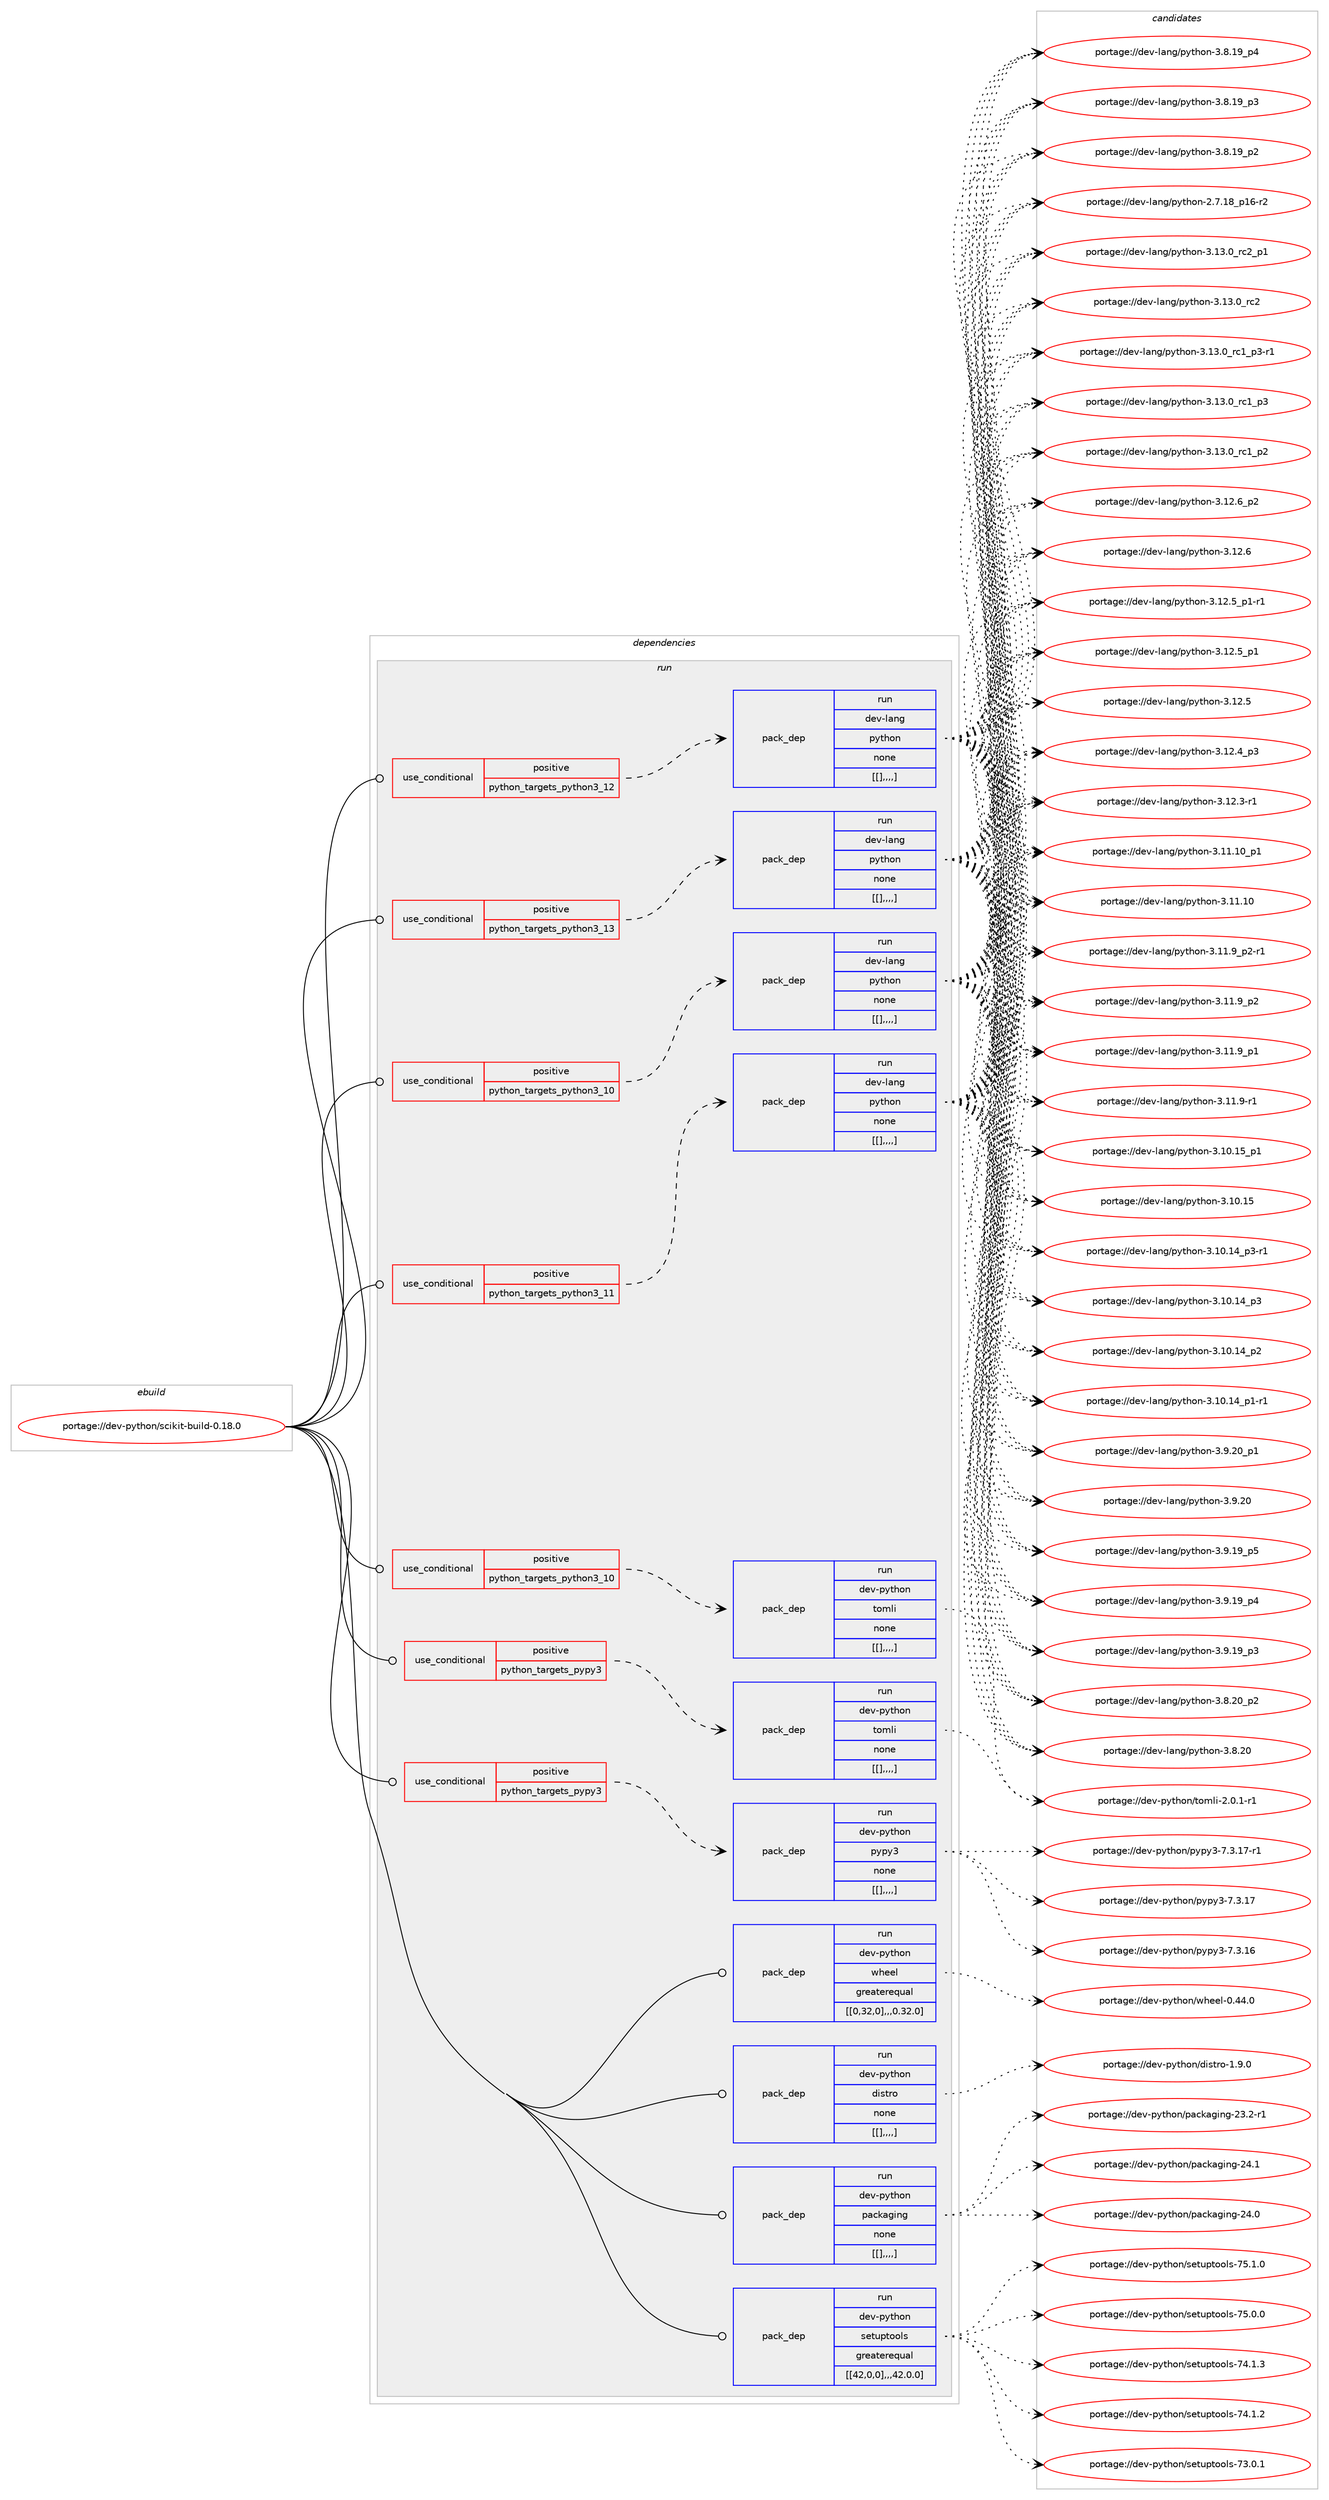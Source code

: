 digraph prolog {

# *************
# Graph options
# *************

newrank=true;
concentrate=true;
compound=true;
graph [rankdir=LR,fontname=Helvetica,fontsize=10,ranksep=1.5];#, ranksep=2.5, nodesep=0.2];
edge  [arrowhead=vee];
node  [fontname=Helvetica,fontsize=10];

# **********
# The ebuild
# **********

subgraph cluster_leftcol {
color=gray;
label=<<i>ebuild</i>>;
id [label="portage://dev-python/scikit-build-0.18.0", color=red, width=4, href="../dev-python/scikit-build-0.18.0.svg"];
}

# ****************
# The dependencies
# ****************

subgraph cluster_midcol {
color=gray;
label=<<i>dependencies</i>>;
subgraph cluster_compile {
fillcolor="#eeeeee";
style=filled;
label=<<i>compile</i>>;
}
subgraph cluster_compileandrun {
fillcolor="#eeeeee";
style=filled;
label=<<i>compile and run</i>>;
}
subgraph cluster_run {
fillcolor="#eeeeee";
style=filled;
label=<<i>run</i>>;
subgraph cond40954 {
dependency165737 [label=<<TABLE BORDER="0" CELLBORDER="1" CELLSPACING="0" CELLPADDING="4"><TR><TD ROWSPAN="3" CELLPADDING="10">use_conditional</TD></TR><TR><TD>positive</TD></TR><TR><TD>python_targets_pypy3</TD></TR></TABLE>>, shape=none, color=red];
subgraph pack123525 {
dependency165738 [label=<<TABLE BORDER="0" CELLBORDER="1" CELLSPACING="0" CELLPADDING="4" WIDTH="220"><TR><TD ROWSPAN="6" CELLPADDING="30">pack_dep</TD></TR><TR><TD WIDTH="110">run</TD></TR><TR><TD>dev-python</TD></TR><TR><TD>pypy3</TD></TR><TR><TD>none</TD></TR><TR><TD>[[],,,,]</TD></TR></TABLE>>, shape=none, color=blue];
}
dependency165737:e -> dependency165738:w [weight=20,style="dashed",arrowhead="vee"];
}
id:e -> dependency165737:w [weight=20,style="solid",arrowhead="odot"];
subgraph cond40955 {
dependency165739 [label=<<TABLE BORDER="0" CELLBORDER="1" CELLSPACING="0" CELLPADDING="4"><TR><TD ROWSPAN="3" CELLPADDING="10">use_conditional</TD></TR><TR><TD>positive</TD></TR><TR><TD>python_targets_pypy3</TD></TR></TABLE>>, shape=none, color=red];
subgraph pack123526 {
dependency165740 [label=<<TABLE BORDER="0" CELLBORDER="1" CELLSPACING="0" CELLPADDING="4" WIDTH="220"><TR><TD ROWSPAN="6" CELLPADDING="30">pack_dep</TD></TR><TR><TD WIDTH="110">run</TD></TR><TR><TD>dev-python</TD></TR><TR><TD>tomli</TD></TR><TR><TD>none</TD></TR><TR><TD>[[],,,,]</TD></TR></TABLE>>, shape=none, color=blue];
}
dependency165739:e -> dependency165740:w [weight=20,style="dashed",arrowhead="vee"];
}
id:e -> dependency165739:w [weight=20,style="solid",arrowhead="odot"];
subgraph cond40956 {
dependency165741 [label=<<TABLE BORDER="0" CELLBORDER="1" CELLSPACING="0" CELLPADDING="4"><TR><TD ROWSPAN="3" CELLPADDING="10">use_conditional</TD></TR><TR><TD>positive</TD></TR><TR><TD>python_targets_python3_10</TD></TR></TABLE>>, shape=none, color=red];
subgraph pack123527 {
dependency165742 [label=<<TABLE BORDER="0" CELLBORDER="1" CELLSPACING="0" CELLPADDING="4" WIDTH="220"><TR><TD ROWSPAN="6" CELLPADDING="30">pack_dep</TD></TR><TR><TD WIDTH="110">run</TD></TR><TR><TD>dev-lang</TD></TR><TR><TD>python</TD></TR><TR><TD>none</TD></TR><TR><TD>[[],,,,]</TD></TR></TABLE>>, shape=none, color=blue];
}
dependency165741:e -> dependency165742:w [weight=20,style="dashed",arrowhead="vee"];
}
id:e -> dependency165741:w [weight=20,style="solid",arrowhead="odot"];
subgraph cond40957 {
dependency165743 [label=<<TABLE BORDER="0" CELLBORDER="1" CELLSPACING="0" CELLPADDING="4"><TR><TD ROWSPAN="3" CELLPADDING="10">use_conditional</TD></TR><TR><TD>positive</TD></TR><TR><TD>python_targets_python3_10</TD></TR></TABLE>>, shape=none, color=red];
subgraph pack123528 {
dependency165744 [label=<<TABLE BORDER="0" CELLBORDER="1" CELLSPACING="0" CELLPADDING="4" WIDTH="220"><TR><TD ROWSPAN="6" CELLPADDING="30">pack_dep</TD></TR><TR><TD WIDTH="110">run</TD></TR><TR><TD>dev-python</TD></TR><TR><TD>tomli</TD></TR><TR><TD>none</TD></TR><TR><TD>[[],,,,]</TD></TR></TABLE>>, shape=none, color=blue];
}
dependency165743:e -> dependency165744:w [weight=20,style="dashed",arrowhead="vee"];
}
id:e -> dependency165743:w [weight=20,style="solid",arrowhead="odot"];
subgraph cond40958 {
dependency165745 [label=<<TABLE BORDER="0" CELLBORDER="1" CELLSPACING="0" CELLPADDING="4"><TR><TD ROWSPAN="3" CELLPADDING="10">use_conditional</TD></TR><TR><TD>positive</TD></TR><TR><TD>python_targets_python3_11</TD></TR></TABLE>>, shape=none, color=red];
subgraph pack123529 {
dependency165746 [label=<<TABLE BORDER="0" CELLBORDER="1" CELLSPACING="0" CELLPADDING="4" WIDTH="220"><TR><TD ROWSPAN="6" CELLPADDING="30">pack_dep</TD></TR><TR><TD WIDTH="110">run</TD></TR><TR><TD>dev-lang</TD></TR><TR><TD>python</TD></TR><TR><TD>none</TD></TR><TR><TD>[[],,,,]</TD></TR></TABLE>>, shape=none, color=blue];
}
dependency165745:e -> dependency165746:w [weight=20,style="dashed",arrowhead="vee"];
}
id:e -> dependency165745:w [weight=20,style="solid",arrowhead="odot"];
subgraph cond40959 {
dependency165747 [label=<<TABLE BORDER="0" CELLBORDER="1" CELLSPACING="0" CELLPADDING="4"><TR><TD ROWSPAN="3" CELLPADDING="10">use_conditional</TD></TR><TR><TD>positive</TD></TR><TR><TD>python_targets_python3_12</TD></TR></TABLE>>, shape=none, color=red];
subgraph pack123530 {
dependency165748 [label=<<TABLE BORDER="0" CELLBORDER="1" CELLSPACING="0" CELLPADDING="4" WIDTH="220"><TR><TD ROWSPAN="6" CELLPADDING="30">pack_dep</TD></TR><TR><TD WIDTH="110">run</TD></TR><TR><TD>dev-lang</TD></TR><TR><TD>python</TD></TR><TR><TD>none</TD></TR><TR><TD>[[],,,,]</TD></TR></TABLE>>, shape=none, color=blue];
}
dependency165747:e -> dependency165748:w [weight=20,style="dashed",arrowhead="vee"];
}
id:e -> dependency165747:w [weight=20,style="solid",arrowhead="odot"];
subgraph cond40960 {
dependency165749 [label=<<TABLE BORDER="0" CELLBORDER="1" CELLSPACING="0" CELLPADDING="4"><TR><TD ROWSPAN="3" CELLPADDING="10">use_conditional</TD></TR><TR><TD>positive</TD></TR><TR><TD>python_targets_python3_13</TD></TR></TABLE>>, shape=none, color=red];
subgraph pack123531 {
dependency165750 [label=<<TABLE BORDER="0" CELLBORDER="1" CELLSPACING="0" CELLPADDING="4" WIDTH="220"><TR><TD ROWSPAN="6" CELLPADDING="30">pack_dep</TD></TR><TR><TD WIDTH="110">run</TD></TR><TR><TD>dev-lang</TD></TR><TR><TD>python</TD></TR><TR><TD>none</TD></TR><TR><TD>[[],,,,]</TD></TR></TABLE>>, shape=none, color=blue];
}
dependency165749:e -> dependency165750:w [weight=20,style="dashed",arrowhead="vee"];
}
id:e -> dependency165749:w [weight=20,style="solid",arrowhead="odot"];
subgraph pack123532 {
dependency165751 [label=<<TABLE BORDER="0" CELLBORDER="1" CELLSPACING="0" CELLPADDING="4" WIDTH="220"><TR><TD ROWSPAN="6" CELLPADDING="30">pack_dep</TD></TR><TR><TD WIDTH="110">run</TD></TR><TR><TD>dev-python</TD></TR><TR><TD>distro</TD></TR><TR><TD>none</TD></TR><TR><TD>[[],,,,]</TD></TR></TABLE>>, shape=none, color=blue];
}
id:e -> dependency165751:w [weight=20,style="solid",arrowhead="odot"];
subgraph pack123533 {
dependency165752 [label=<<TABLE BORDER="0" CELLBORDER="1" CELLSPACING="0" CELLPADDING="4" WIDTH="220"><TR><TD ROWSPAN="6" CELLPADDING="30">pack_dep</TD></TR><TR><TD WIDTH="110">run</TD></TR><TR><TD>dev-python</TD></TR><TR><TD>packaging</TD></TR><TR><TD>none</TD></TR><TR><TD>[[],,,,]</TD></TR></TABLE>>, shape=none, color=blue];
}
id:e -> dependency165752:w [weight=20,style="solid",arrowhead="odot"];
subgraph pack123534 {
dependency165753 [label=<<TABLE BORDER="0" CELLBORDER="1" CELLSPACING="0" CELLPADDING="4" WIDTH="220"><TR><TD ROWSPAN="6" CELLPADDING="30">pack_dep</TD></TR><TR><TD WIDTH="110">run</TD></TR><TR><TD>dev-python</TD></TR><TR><TD>setuptools</TD></TR><TR><TD>greaterequal</TD></TR><TR><TD>[[42,0,0],,,42.0.0]</TD></TR></TABLE>>, shape=none, color=blue];
}
id:e -> dependency165753:w [weight=20,style="solid",arrowhead="odot"];
subgraph pack123535 {
dependency165754 [label=<<TABLE BORDER="0" CELLBORDER="1" CELLSPACING="0" CELLPADDING="4" WIDTH="220"><TR><TD ROWSPAN="6" CELLPADDING="30">pack_dep</TD></TR><TR><TD WIDTH="110">run</TD></TR><TR><TD>dev-python</TD></TR><TR><TD>wheel</TD></TR><TR><TD>greaterequal</TD></TR><TR><TD>[[0,32,0],,,0.32.0]</TD></TR></TABLE>>, shape=none, color=blue];
}
id:e -> dependency165754:w [weight=20,style="solid",arrowhead="odot"];
}
}

# **************
# The candidates
# **************

subgraph cluster_choices {
rank=same;
color=gray;
label=<<i>candidates</i>>;

subgraph choice123525 {
color=black;
nodesep=1;
choice100101118451121211161041111104711212111212151455546514649554511449 [label="portage://dev-python/pypy3-7.3.17-r1", color=red, width=4,href="../dev-python/pypy3-7.3.17-r1.svg"];
choice10010111845112121116104111110471121211121215145554651464955 [label="portage://dev-python/pypy3-7.3.17", color=red, width=4,href="../dev-python/pypy3-7.3.17.svg"];
choice10010111845112121116104111110471121211121215145554651464954 [label="portage://dev-python/pypy3-7.3.16", color=red, width=4,href="../dev-python/pypy3-7.3.16.svg"];
dependency165738:e -> choice100101118451121211161041111104711212111212151455546514649554511449:w [style=dotted,weight="100"];
dependency165738:e -> choice10010111845112121116104111110471121211121215145554651464955:w [style=dotted,weight="100"];
dependency165738:e -> choice10010111845112121116104111110471121211121215145554651464954:w [style=dotted,weight="100"];
}
subgraph choice123526 {
color=black;
nodesep=1;
choice10010111845112121116104111110471161111091081054550464846494511449 [label="portage://dev-python/tomli-2.0.1-r1", color=red, width=4,href="../dev-python/tomli-2.0.1-r1.svg"];
dependency165740:e -> choice10010111845112121116104111110471161111091081054550464846494511449:w [style=dotted,weight="100"];
}
subgraph choice123527 {
color=black;
nodesep=1;
choice100101118451089711010347112121116104111110455146495146489511499509511249 [label="portage://dev-lang/python-3.13.0_rc2_p1", color=red, width=4,href="../dev-lang/python-3.13.0_rc2_p1.svg"];
choice10010111845108971101034711212111610411111045514649514648951149950 [label="portage://dev-lang/python-3.13.0_rc2", color=red, width=4,href="../dev-lang/python-3.13.0_rc2.svg"];
choice1001011184510897110103471121211161041111104551464951464895114994995112514511449 [label="portage://dev-lang/python-3.13.0_rc1_p3-r1", color=red, width=4,href="../dev-lang/python-3.13.0_rc1_p3-r1.svg"];
choice100101118451089711010347112121116104111110455146495146489511499499511251 [label="portage://dev-lang/python-3.13.0_rc1_p3", color=red, width=4,href="../dev-lang/python-3.13.0_rc1_p3.svg"];
choice100101118451089711010347112121116104111110455146495146489511499499511250 [label="portage://dev-lang/python-3.13.0_rc1_p2", color=red, width=4,href="../dev-lang/python-3.13.0_rc1_p2.svg"];
choice100101118451089711010347112121116104111110455146495046549511250 [label="portage://dev-lang/python-3.12.6_p2", color=red, width=4,href="../dev-lang/python-3.12.6_p2.svg"];
choice10010111845108971101034711212111610411111045514649504654 [label="portage://dev-lang/python-3.12.6", color=red, width=4,href="../dev-lang/python-3.12.6.svg"];
choice1001011184510897110103471121211161041111104551464950465395112494511449 [label="portage://dev-lang/python-3.12.5_p1-r1", color=red, width=4,href="../dev-lang/python-3.12.5_p1-r1.svg"];
choice100101118451089711010347112121116104111110455146495046539511249 [label="portage://dev-lang/python-3.12.5_p1", color=red, width=4,href="../dev-lang/python-3.12.5_p1.svg"];
choice10010111845108971101034711212111610411111045514649504653 [label="portage://dev-lang/python-3.12.5", color=red, width=4,href="../dev-lang/python-3.12.5.svg"];
choice100101118451089711010347112121116104111110455146495046529511251 [label="portage://dev-lang/python-3.12.4_p3", color=red, width=4,href="../dev-lang/python-3.12.4_p3.svg"];
choice100101118451089711010347112121116104111110455146495046514511449 [label="portage://dev-lang/python-3.12.3-r1", color=red, width=4,href="../dev-lang/python-3.12.3-r1.svg"];
choice10010111845108971101034711212111610411111045514649494649489511249 [label="portage://dev-lang/python-3.11.10_p1", color=red, width=4,href="../dev-lang/python-3.11.10_p1.svg"];
choice1001011184510897110103471121211161041111104551464949464948 [label="portage://dev-lang/python-3.11.10", color=red, width=4,href="../dev-lang/python-3.11.10.svg"];
choice1001011184510897110103471121211161041111104551464949465795112504511449 [label="portage://dev-lang/python-3.11.9_p2-r1", color=red, width=4,href="../dev-lang/python-3.11.9_p2-r1.svg"];
choice100101118451089711010347112121116104111110455146494946579511250 [label="portage://dev-lang/python-3.11.9_p2", color=red, width=4,href="../dev-lang/python-3.11.9_p2.svg"];
choice100101118451089711010347112121116104111110455146494946579511249 [label="portage://dev-lang/python-3.11.9_p1", color=red, width=4,href="../dev-lang/python-3.11.9_p1.svg"];
choice100101118451089711010347112121116104111110455146494946574511449 [label="portage://dev-lang/python-3.11.9-r1", color=red, width=4,href="../dev-lang/python-3.11.9-r1.svg"];
choice10010111845108971101034711212111610411111045514649484649539511249 [label="portage://dev-lang/python-3.10.15_p1", color=red, width=4,href="../dev-lang/python-3.10.15_p1.svg"];
choice1001011184510897110103471121211161041111104551464948464953 [label="portage://dev-lang/python-3.10.15", color=red, width=4,href="../dev-lang/python-3.10.15.svg"];
choice100101118451089711010347112121116104111110455146494846495295112514511449 [label="portage://dev-lang/python-3.10.14_p3-r1", color=red, width=4,href="../dev-lang/python-3.10.14_p3-r1.svg"];
choice10010111845108971101034711212111610411111045514649484649529511251 [label="portage://dev-lang/python-3.10.14_p3", color=red, width=4,href="../dev-lang/python-3.10.14_p3.svg"];
choice10010111845108971101034711212111610411111045514649484649529511250 [label="portage://dev-lang/python-3.10.14_p2", color=red, width=4,href="../dev-lang/python-3.10.14_p2.svg"];
choice100101118451089711010347112121116104111110455146494846495295112494511449 [label="portage://dev-lang/python-3.10.14_p1-r1", color=red, width=4,href="../dev-lang/python-3.10.14_p1-r1.svg"];
choice100101118451089711010347112121116104111110455146574650489511249 [label="portage://dev-lang/python-3.9.20_p1", color=red, width=4,href="../dev-lang/python-3.9.20_p1.svg"];
choice10010111845108971101034711212111610411111045514657465048 [label="portage://dev-lang/python-3.9.20", color=red, width=4,href="../dev-lang/python-3.9.20.svg"];
choice100101118451089711010347112121116104111110455146574649579511253 [label="portage://dev-lang/python-3.9.19_p5", color=red, width=4,href="../dev-lang/python-3.9.19_p5.svg"];
choice100101118451089711010347112121116104111110455146574649579511252 [label="portage://dev-lang/python-3.9.19_p4", color=red, width=4,href="../dev-lang/python-3.9.19_p4.svg"];
choice100101118451089711010347112121116104111110455146574649579511251 [label="portage://dev-lang/python-3.9.19_p3", color=red, width=4,href="../dev-lang/python-3.9.19_p3.svg"];
choice100101118451089711010347112121116104111110455146564650489511250 [label="portage://dev-lang/python-3.8.20_p2", color=red, width=4,href="../dev-lang/python-3.8.20_p2.svg"];
choice10010111845108971101034711212111610411111045514656465048 [label="portage://dev-lang/python-3.8.20", color=red, width=4,href="../dev-lang/python-3.8.20.svg"];
choice100101118451089711010347112121116104111110455146564649579511252 [label="portage://dev-lang/python-3.8.19_p4", color=red, width=4,href="../dev-lang/python-3.8.19_p4.svg"];
choice100101118451089711010347112121116104111110455146564649579511251 [label="portage://dev-lang/python-3.8.19_p3", color=red, width=4,href="../dev-lang/python-3.8.19_p3.svg"];
choice100101118451089711010347112121116104111110455146564649579511250 [label="portage://dev-lang/python-3.8.19_p2", color=red, width=4,href="../dev-lang/python-3.8.19_p2.svg"];
choice100101118451089711010347112121116104111110455046554649569511249544511450 [label="portage://dev-lang/python-2.7.18_p16-r2", color=red, width=4,href="../dev-lang/python-2.7.18_p16-r2.svg"];
dependency165742:e -> choice100101118451089711010347112121116104111110455146495146489511499509511249:w [style=dotted,weight="100"];
dependency165742:e -> choice10010111845108971101034711212111610411111045514649514648951149950:w [style=dotted,weight="100"];
dependency165742:e -> choice1001011184510897110103471121211161041111104551464951464895114994995112514511449:w [style=dotted,weight="100"];
dependency165742:e -> choice100101118451089711010347112121116104111110455146495146489511499499511251:w [style=dotted,weight="100"];
dependency165742:e -> choice100101118451089711010347112121116104111110455146495146489511499499511250:w [style=dotted,weight="100"];
dependency165742:e -> choice100101118451089711010347112121116104111110455146495046549511250:w [style=dotted,weight="100"];
dependency165742:e -> choice10010111845108971101034711212111610411111045514649504654:w [style=dotted,weight="100"];
dependency165742:e -> choice1001011184510897110103471121211161041111104551464950465395112494511449:w [style=dotted,weight="100"];
dependency165742:e -> choice100101118451089711010347112121116104111110455146495046539511249:w [style=dotted,weight="100"];
dependency165742:e -> choice10010111845108971101034711212111610411111045514649504653:w [style=dotted,weight="100"];
dependency165742:e -> choice100101118451089711010347112121116104111110455146495046529511251:w [style=dotted,weight="100"];
dependency165742:e -> choice100101118451089711010347112121116104111110455146495046514511449:w [style=dotted,weight="100"];
dependency165742:e -> choice10010111845108971101034711212111610411111045514649494649489511249:w [style=dotted,weight="100"];
dependency165742:e -> choice1001011184510897110103471121211161041111104551464949464948:w [style=dotted,weight="100"];
dependency165742:e -> choice1001011184510897110103471121211161041111104551464949465795112504511449:w [style=dotted,weight="100"];
dependency165742:e -> choice100101118451089711010347112121116104111110455146494946579511250:w [style=dotted,weight="100"];
dependency165742:e -> choice100101118451089711010347112121116104111110455146494946579511249:w [style=dotted,weight="100"];
dependency165742:e -> choice100101118451089711010347112121116104111110455146494946574511449:w [style=dotted,weight="100"];
dependency165742:e -> choice10010111845108971101034711212111610411111045514649484649539511249:w [style=dotted,weight="100"];
dependency165742:e -> choice1001011184510897110103471121211161041111104551464948464953:w [style=dotted,weight="100"];
dependency165742:e -> choice100101118451089711010347112121116104111110455146494846495295112514511449:w [style=dotted,weight="100"];
dependency165742:e -> choice10010111845108971101034711212111610411111045514649484649529511251:w [style=dotted,weight="100"];
dependency165742:e -> choice10010111845108971101034711212111610411111045514649484649529511250:w [style=dotted,weight="100"];
dependency165742:e -> choice100101118451089711010347112121116104111110455146494846495295112494511449:w [style=dotted,weight="100"];
dependency165742:e -> choice100101118451089711010347112121116104111110455146574650489511249:w [style=dotted,weight="100"];
dependency165742:e -> choice10010111845108971101034711212111610411111045514657465048:w [style=dotted,weight="100"];
dependency165742:e -> choice100101118451089711010347112121116104111110455146574649579511253:w [style=dotted,weight="100"];
dependency165742:e -> choice100101118451089711010347112121116104111110455146574649579511252:w [style=dotted,weight="100"];
dependency165742:e -> choice100101118451089711010347112121116104111110455146574649579511251:w [style=dotted,weight="100"];
dependency165742:e -> choice100101118451089711010347112121116104111110455146564650489511250:w [style=dotted,weight="100"];
dependency165742:e -> choice10010111845108971101034711212111610411111045514656465048:w [style=dotted,weight="100"];
dependency165742:e -> choice100101118451089711010347112121116104111110455146564649579511252:w [style=dotted,weight="100"];
dependency165742:e -> choice100101118451089711010347112121116104111110455146564649579511251:w [style=dotted,weight="100"];
dependency165742:e -> choice100101118451089711010347112121116104111110455146564649579511250:w [style=dotted,weight="100"];
dependency165742:e -> choice100101118451089711010347112121116104111110455046554649569511249544511450:w [style=dotted,weight="100"];
}
subgraph choice123528 {
color=black;
nodesep=1;
choice10010111845112121116104111110471161111091081054550464846494511449 [label="portage://dev-python/tomli-2.0.1-r1", color=red, width=4,href="../dev-python/tomli-2.0.1-r1.svg"];
dependency165744:e -> choice10010111845112121116104111110471161111091081054550464846494511449:w [style=dotted,weight="100"];
}
subgraph choice123529 {
color=black;
nodesep=1;
choice100101118451089711010347112121116104111110455146495146489511499509511249 [label="portage://dev-lang/python-3.13.0_rc2_p1", color=red, width=4,href="../dev-lang/python-3.13.0_rc2_p1.svg"];
choice10010111845108971101034711212111610411111045514649514648951149950 [label="portage://dev-lang/python-3.13.0_rc2", color=red, width=4,href="../dev-lang/python-3.13.0_rc2.svg"];
choice1001011184510897110103471121211161041111104551464951464895114994995112514511449 [label="portage://dev-lang/python-3.13.0_rc1_p3-r1", color=red, width=4,href="../dev-lang/python-3.13.0_rc1_p3-r1.svg"];
choice100101118451089711010347112121116104111110455146495146489511499499511251 [label="portage://dev-lang/python-3.13.0_rc1_p3", color=red, width=4,href="../dev-lang/python-3.13.0_rc1_p3.svg"];
choice100101118451089711010347112121116104111110455146495146489511499499511250 [label="portage://dev-lang/python-3.13.0_rc1_p2", color=red, width=4,href="../dev-lang/python-3.13.0_rc1_p2.svg"];
choice100101118451089711010347112121116104111110455146495046549511250 [label="portage://dev-lang/python-3.12.6_p2", color=red, width=4,href="../dev-lang/python-3.12.6_p2.svg"];
choice10010111845108971101034711212111610411111045514649504654 [label="portage://dev-lang/python-3.12.6", color=red, width=4,href="../dev-lang/python-3.12.6.svg"];
choice1001011184510897110103471121211161041111104551464950465395112494511449 [label="portage://dev-lang/python-3.12.5_p1-r1", color=red, width=4,href="../dev-lang/python-3.12.5_p1-r1.svg"];
choice100101118451089711010347112121116104111110455146495046539511249 [label="portage://dev-lang/python-3.12.5_p1", color=red, width=4,href="../dev-lang/python-3.12.5_p1.svg"];
choice10010111845108971101034711212111610411111045514649504653 [label="portage://dev-lang/python-3.12.5", color=red, width=4,href="../dev-lang/python-3.12.5.svg"];
choice100101118451089711010347112121116104111110455146495046529511251 [label="portage://dev-lang/python-3.12.4_p3", color=red, width=4,href="../dev-lang/python-3.12.4_p3.svg"];
choice100101118451089711010347112121116104111110455146495046514511449 [label="portage://dev-lang/python-3.12.3-r1", color=red, width=4,href="../dev-lang/python-3.12.3-r1.svg"];
choice10010111845108971101034711212111610411111045514649494649489511249 [label="portage://dev-lang/python-3.11.10_p1", color=red, width=4,href="../dev-lang/python-3.11.10_p1.svg"];
choice1001011184510897110103471121211161041111104551464949464948 [label="portage://dev-lang/python-3.11.10", color=red, width=4,href="../dev-lang/python-3.11.10.svg"];
choice1001011184510897110103471121211161041111104551464949465795112504511449 [label="portage://dev-lang/python-3.11.9_p2-r1", color=red, width=4,href="../dev-lang/python-3.11.9_p2-r1.svg"];
choice100101118451089711010347112121116104111110455146494946579511250 [label="portage://dev-lang/python-3.11.9_p2", color=red, width=4,href="../dev-lang/python-3.11.9_p2.svg"];
choice100101118451089711010347112121116104111110455146494946579511249 [label="portage://dev-lang/python-3.11.9_p1", color=red, width=4,href="../dev-lang/python-3.11.9_p1.svg"];
choice100101118451089711010347112121116104111110455146494946574511449 [label="portage://dev-lang/python-3.11.9-r1", color=red, width=4,href="../dev-lang/python-3.11.9-r1.svg"];
choice10010111845108971101034711212111610411111045514649484649539511249 [label="portage://dev-lang/python-3.10.15_p1", color=red, width=4,href="../dev-lang/python-3.10.15_p1.svg"];
choice1001011184510897110103471121211161041111104551464948464953 [label="portage://dev-lang/python-3.10.15", color=red, width=4,href="../dev-lang/python-3.10.15.svg"];
choice100101118451089711010347112121116104111110455146494846495295112514511449 [label="portage://dev-lang/python-3.10.14_p3-r1", color=red, width=4,href="../dev-lang/python-3.10.14_p3-r1.svg"];
choice10010111845108971101034711212111610411111045514649484649529511251 [label="portage://dev-lang/python-3.10.14_p3", color=red, width=4,href="../dev-lang/python-3.10.14_p3.svg"];
choice10010111845108971101034711212111610411111045514649484649529511250 [label="portage://dev-lang/python-3.10.14_p2", color=red, width=4,href="../dev-lang/python-3.10.14_p2.svg"];
choice100101118451089711010347112121116104111110455146494846495295112494511449 [label="portage://dev-lang/python-3.10.14_p1-r1", color=red, width=4,href="../dev-lang/python-3.10.14_p1-r1.svg"];
choice100101118451089711010347112121116104111110455146574650489511249 [label="portage://dev-lang/python-3.9.20_p1", color=red, width=4,href="../dev-lang/python-3.9.20_p1.svg"];
choice10010111845108971101034711212111610411111045514657465048 [label="portage://dev-lang/python-3.9.20", color=red, width=4,href="../dev-lang/python-3.9.20.svg"];
choice100101118451089711010347112121116104111110455146574649579511253 [label="portage://dev-lang/python-3.9.19_p5", color=red, width=4,href="../dev-lang/python-3.9.19_p5.svg"];
choice100101118451089711010347112121116104111110455146574649579511252 [label="portage://dev-lang/python-3.9.19_p4", color=red, width=4,href="../dev-lang/python-3.9.19_p4.svg"];
choice100101118451089711010347112121116104111110455146574649579511251 [label="portage://dev-lang/python-3.9.19_p3", color=red, width=4,href="../dev-lang/python-3.9.19_p3.svg"];
choice100101118451089711010347112121116104111110455146564650489511250 [label="portage://dev-lang/python-3.8.20_p2", color=red, width=4,href="../dev-lang/python-3.8.20_p2.svg"];
choice10010111845108971101034711212111610411111045514656465048 [label="portage://dev-lang/python-3.8.20", color=red, width=4,href="../dev-lang/python-3.8.20.svg"];
choice100101118451089711010347112121116104111110455146564649579511252 [label="portage://dev-lang/python-3.8.19_p4", color=red, width=4,href="../dev-lang/python-3.8.19_p4.svg"];
choice100101118451089711010347112121116104111110455146564649579511251 [label="portage://dev-lang/python-3.8.19_p3", color=red, width=4,href="../dev-lang/python-3.8.19_p3.svg"];
choice100101118451089711010347112121116104111110455146564649579511250 [label="portage://dev-lang/python-3.8.19_p2", color=red, width=4,href="../dev-lang/python-3.8.19_p2.svg"];
choice100101118451089711010347112121116104111110455046554649569511249544511450 [label="portage://dev-lang/python-2.7.18_p16-r2", color=red, width=4,href="../dev-lang/python-2.7.18_p16-r2.svg"];
dependency165746:e -> choice100101118451089711010347112121116104111110455146495146489511499509511249:w [style=dotted,weight="100"];
dependency165746:e -> choice10010111845108971101034711212111610411111045514649514648951149950:w [style=dotted,weight="100"];
dependency165746:e -> choice1001011184510897110103471121211161041111104551464951464895114994995112514511449:w [style=dotted,weight="100"];
dependency165746:e -> choice100101118451089711010347112121116104111110455146495146489511499499511251:w [style=dotted,weight="100"];
dependency165746:e -> choice100101118451089711010347112121116104111110455146495146489511499499511250:w [style=dotted,weight="100"];
dependency165746:e -> choice100101118451089711010347112121116104111110455146495046549511250:w [style=dotted,weight="100"];
dependency165746:e -> choice10010111845108971101034711212111610411111045514649504654:w [style=dotted,weight="100"];
dependency165746:e -> choice1001011184510897110103471121211161041111104551464950465395112494511449:w [style=dotted,weight="100"];
dependency165746:e -> choice100101118451089711010347112121116104111110455146495046539511249:w [style=dotted,weight="100"];
dependency165746:e -> choice10010111845108971101034711212111610411111045514649504653:w [style=dotted,weight="100"];
dependency165746:e -> choice100101118451089711010347112121116104111110455146495046529511251:w [style=dotted,weight="100"];
dependency165746:e -> choice100101118451089711010347112121116104111110455146495046514511449:w [style=dotted,weight="100"];
dependency165746:e -> choice10010111845108971101034711212111610411111045514649494649489511249:w [style=dotted,weight="100"];
dependency165746:e -> choice1001011184510897110103471121211161041111104551464949464948:w [style=dotted,weight="100"];
dependency165746:e -> choice1001011184510897110103471121211161041111104551464949465795112504511449:w [style=dotted,weight="100"];
dependency165746:e -> choice100101118451089711010347112121116104111110455146494946579511250:w [style=dotted,weight="100"];
dependency165746:e -> choice100101118451089711010347112121116104111110455146494946579511249:w [style=dotted,weight="100"];
dependency165746:e -> choice100101118451089711010347112121116104111110455146494946574511449:w [style=dotted,weight="100"];
dependency165746:e -> choice10010111845108971101034711212111610411111045514649484649539511249:w [style=dotted,weight="100"];
dependency165746:e -> choice1001011184510897110103471121211161041111104551464948464953:w [style=dotted,weight="100"];
dependency165746:e -> choice100101118451089711010347112121116104111110455146494846495295112514511449:w [style=dotted,weight="100"];
dependency165746:e -> choice10010111845108971101034711212111610411111045514649484649529511251:w [style=dotted,weight="100"];
dependency165746:e -> choice10010111845108971101034711212111610411111045514649484649529511250:w [style=dotted,weight="100"];
dependency165746:e -> choice100101118451089711010347112121116104111110455146494846495295112494511449:w [style=dotted,weight="100"];
dependency165746:e -> choice100101118451089711010347112121116104111110455146574650489511249:w [style=dotted,weight="100"];
dependency165746:e -> choice10010111845108971101034711212111610411111045514657465048:w [style=dotted,weight="100"];
dependency165746:e -> choice100101118451089711010347112121116104111110455146574649579511253:w [style=dotted,weight="100"];
dependency165746:e -> choice100101118451089711010347112121116104111110455146574649579511252:w [style=dotted,weight="100"];
dependency165746:e -> choice100101118451089711010347112121116104111110455146574649579511251:w [style=dotted,weight="100"];
dependency165746:e -> choice100101118451089711010347112121116104111110455146564650489511250:w [style=dotted,weight="100"];
dependency165746:e -> choice10010111845108971101034711212111610411111045514656465048:w [style=dotted,weight="100"];
dependency165746:e -> choice100101118451089711010347112121116104111110455146564649579511252:w [style=dotted,weight="100"];
dependency165746:e -> choice100101118451089711010347112121116104111110455146564649579511251:w [style=dotted,weight="100"];
dependency165746:e -> choice100101118451089711010347112121116104111110455146564649579511250:w [style=dotted,weight="100"];
dependency165746:e -> choice100101118451089711010347112121116104111110455046554649569511249544511450:w [style=dotted,weight="100"];
}
subgraph choice123530 {
color=black;
nodesep=1;
choice100101118451089711010347112121116104111110455146495146489511499509511249 [label="portage://dev-lang/python-3.13.0_rc2_p1", color=red, width=4,href="../dev-lang/python-3.13.0_rc2_p1.svg"];
choice10010111845108971101034711212111610411111045514649514648951149950 [label="portage://dev-lang/python-3.13.0_rc2", color=red, width=4,href="../dev-lang/python-3.13.0_rc2.svg"];
choice1001011184510897110103471121211161041111104551464951464895114994995112514511449 [label="portage://dev-lang/python-3.13.0_rc1_p3-r1", color=red, width=4,href="../dev-lang/python-3.13.0_rc1_p3-r1.svg"];
choice100101118451089711010347112121116104111110455146495146489511499499511251 [label="portage://dev-lang/python-3.13.0_rc1_p3", color=red, width=4,href="../dev-lang/python-3.13.0_rc1_p3.svg"];
choice100101118451089711010347112121116104111110455146495146489511499499511250 [label="portage://dev-lang/python-3.13.0_rc1_p2", color=red, width=4,href="../dev-lang/python-3.13.0_rc1_p2.svg"];
choice100101118451089711010347112121116104111110455146495046549511250 [label="portage://dev-lang/python-3.12.6_p2", color=red, width=4,href="../dev-lang/python-3.12.6_p2.svg"];
choice10010111845108971101034711212111610411111045514649504654 [label="portage://dev-lang/python-3.12.6", color=red, width=4,href="../dev-lang/python-3.12.6.svg"];
choice1001011184510897110103471121211161041111104551464950465395112494511449 [label="portage://dev-lang/python-3.12.5_p1-r1", color=red, width=4,href="../dev-lang/python-3.12.5_p1-r1.svg"];
choice100101118451089711010347112121116104111110455146495046539511249 [label="portage://dev-lang/python-3.12.5_p1", color=red, width=4,href="../dev-lang/python-3.12.5_p1.svg"];
choice10010111845108971101034711212111610411111045514649504653 [label="portage://dev-lang/python-3.12.5", color=red, width=4,href="../dev-lang/python-3.12.5.svg"];
choice100101118451089711010347112121116104111110455146495046529511251 [label="portage://dev-lang/python-3.12.4_p3", color=red, width=4,href="../dev-lang/python-3.12.4_p3.svg"];
choice100101118451089711010347112121116104111110455146495046514511449 [label="portage://dev-lang/python-3.12.3-r1", color=red, width=4,href="../dev-lang/python-3.12.3-r1.svg"];
choice10010111845108971101034711212111610411111045514649494649489511249 [label="portage://dev-lang/python-3.11.10_p1", color=red, width=4,href="../dev-lang/python-3.11.10_p1.svg"];
choice1001011184510897110103471121211161041111104551464949464948 [label="portage://dev-lang/python-3.11.10", color=red, width=4,href="../dev-lang/python-3.11.10.svg"];
choice1001011184510897110103471121211161041111104551464949465795112504511449 [label="portage://dev-lang/python-3.11.9_p2-r1", color=red, width=4,href="../dev-lang/python-3.11.9_p2-r1.svg"];
choice100101118451089711010347112121116104111110455146494946579511250 [label="portage://dev-lang/python-3.11.9_p2", color=red, width=4,href="../dev-lang/python-3.11.9_p2.svg"];
choice100101118451089711010347112121116104111110455146494946579511249 [label="portage://dev-lang/python-3.11.9_p1", color=red, width=4,href="../dev-lang/python-3.11.9_p1.svg"];
choice100101118451089711010347112121116104111110455146494946574511449 [label="portage://dev-lang/python-3.11.9-r1", color=red, width=4,href="../dev-lang/python-3.11.9-r1.svg"];
choice10010111845108971101034711212111610411111045514649484649539511249 [label="portage://dev-lang/python-3.10.15_p1", color=red, width=4,href="../dev-lang/python-3.10.15_p1.svg"];
choice1001011184510897110103471121211161041111104551464948464953 [label="portage://dev-lang/python-3.10.15", color=red, width=4,href="../dev-lang/python-3.10.15.svg"];
choice100101118451089711010347112121116104111110455146494846495295112514511449 [label="portage://dev-lang/python-3.10.14_p3-r1", color=red, width=4,href="../dev-lang/python-3.10.14_p3-r1.svg"];
choice10010111845108971101034711212111610411111045514649484649529511251 [label="portage://dev-lang/python-3.10.14_p3", color=red, width=4,href="../dev-lang/python-3.10.14_p3.svg"];
choice10010111845108971101034711212111610411111045514649484649529511250 [label="portage://dev-lang/python-3.10.14_p2", color=red, width=4,href="../dev-lang/python-3.10.14_p2.svg"];
choice100101118451089711010347112121116104111110455146494846495295112494511449 [label="portage://dev-lang/python-3.10.14_p1-r1", color=red, width=4,href="../dev-lang/python-3.10.14_p1-r1.svg"];
choice100101118451089711010347112121116104111110455146574650489511249 [label="portage://dev-lang/python-3.9.20_p1", color=red, width=4,href="../dev-lang/python-3.9.20_p1.svg"];
choice10010111845108971101034711212111610411111045514657465048 [label="portage://dev-lang/python-3.9.20", color=red, width=4,href="../dev-lang/python-3.9.20.svg"];
choice100101118451089711010347112121116104111110455146574649579511253 [label="portage://dev-lang/python-3.9.19_p5", color=red, width=4,href="../dev-lang/python-3.9.19_p5.svg"];
choice100101118451089711010347112121116104111110455146574649579511252 [label="portage://dev-lang/python-3.9.19_p4", color=red, width=4,href="../dev-lang/python-3.9.19_p4.svg"];
choice100101118451089711010347112121116104111110455146574649579511251 [label="portage://dev-lang/python-3.9.19_p3", color=red, width=4,href="../dev-lang/python-3.9.19_p3.svg"];
choice100101118451089711010347112121116104111110455146564650489511250 [label="portage://dev-lang/python-3.8.20_p2", color=red, width=4,href="../dev-lang/python-3.8.20_p2.svg"];
choice10010111845108971101034711212111610411111045514656465048 [label="portage://dev-lang/python-3.8.20", color=red, width=4,href="../dev-lang/python-3.8.20.svg"];
choice100101118451089711010347112121116104111110455146564649579511252 [label="portage://dev-lang/python-3.8.19_p4", color=red, width=4,href="../dev-lang/python-3.8.19_p4.svg"];
choice100101118451089711010347112121116104111110455146564649579511251 [label="portage://dev-lang/python-3.8.19_p3", color=red, width=4,href="../dev-lang/python-3.8.19_p3.svg"];
choice100101118451089711010347112121116104111110455146564649579511250 [label="portage://dev-lang/python-3.8.19_p2", color=red, width=4,href="../dev-lang/python-3.8.19_p2.svg"];
choice100101118451089711010347112121116104111110455046554649569511249544511450 [label="portage://dev-lang/python-2.7.18_p16-r2", color=red, width=4,href="../dev-lang/python-2.7.18_p16-r2.svg"];
dependency165748:e -> choice100101118451089711010347112121116104111110455146495146489511499509511249:w [style=dotted,weight="100"];
dependency165748:e -> choice10010111845108971101034711212111610411111045514649514648951149950:w [style=dotted,weight="100"];
dependency165748:e -> choice1001011184510897110103471121211161041111104551464951464895114994995112514511449:w [style=dotted,weight="100"];
dependency165748:e -> choice100101118451089711010347112121116104111110455146495146489511499499511251:w [style=dotted,weight="100"];
dependency165748:e -> choice100101118451089711010347112121116104111110455146495146489511499499511250:w [style=dotted,weight="100"];
dependency165748:e -> choice100101118451089711010347112121116104111110455146495046549511250:w [style=dotted,weight="100"];
dependency165748:e -> choice10010111845108971101034711212111610411111045514649504654:w [style=dotted,weight="100"];
dependency165748:e -> choice1001011184510897110103471121211161041111104551464950465395112494511449:w [style=dotted,weight="100"];
dependency165748:e -> choice100101118451089711010347112121116104111110455146495046539511249:w [style=dotted,weight="100"];
dependency165748:e -> choice10010111845108971101034711212111610411111045514649504653:w [style=dotted,weight="100"];
dependency165748:e -> choice100101118451089711010347112121116104111110455146495046529511251:w [style=dotted,weight="100"];
dependency165748:e -> choice100101118451089711010347112121116104111110455146495046514511449:w [style=dotted,weight="100"];
dependency165748:e -> choice10010111845108971101034711212111610411111045514649494649489511249:w [style=dotted,weight="100"];
dependency165748:e -> choice1001011184510897110103471121211161041111104551464949464948:w [style=dotted,weight="100"];
dependency165748:e -> choice1001011184510897110103471121211161041111104551464949465795112504511449:w [style=dotted,weight="100"];
dependency165748:e -> choice100101118451089711010347112121116104111110455146494946579511250:w [style=dotted,weight="100"];
dependency165748:e -> choice100101118451089711010347112121116104111110455146494946579511249:w [style=dotted,weight="100"];
dependency165748:e -> choice100101118451089711010347112121116104111110455146494946574511449:w [style=dotted,weight="100"];
dependency165748:e -> choice10010111845108971101034711212111610411111045514649484649539511249:w [style=dotted,weight="100"];
dependency165748:e -> choice1001011184510897110103471121211161041111104551464948464953:w [style=dotted,weight="100"];
dependency165748:e -> choice100101118451089711010347112121116104111110455146494846495295112514511449:w [style=dotted,weight="100"];
dependency165748:e -> choice10010111845108971101034711212111610411111045514649484649529511251:w [style=dotted,weight="100"];
dependency165748:e -> choice10010111845108971101034711212111610411111045514649484649529511250:w [style=dotted,weight="100"];
dependency165748:e -> choice100101118451089711010347112121116104111110455146494846495295112494511449:w [style=dotted,weight="100"];
dependency165748:e -> choice100101118451089711010347112121116104111110455146574650489511249:w [style=dotted,weight="100"];
dependency165748:e -> choice10010111845108971101034711212111610411111045514657465048:w [style=dotted,weight="100"];
dependency165748:e -> choice100101118451089711010347112121116104111110455146574649579511253:w [style=dotted,weight="100"];
dependency165748:e -> choice100101118451089711010347112121116104111110455146574649579511252:w [style=dotted,weight="100"];
dependency165748:e -> choice100101118451089711010347112121116104111110455146574649579511251:w [style=dotted,weight="100"];
dependency165748:e -> choice100101118451089711010347112121116104111110455146564650489511250:w [style=dotted,weight="100"];
dependency165748:e -> choice10010111845108971101034711212111610411111045514656465048:w [style=dotted,weight="100"];
dependency165748:e -> choice100101118451089711010347112121116104111110455146564649579511252:w [style=dotted,weight="100"];
dependency165748:e -> choice100101118451089711010347112121116104111110455146564649579511251:w [style=dotted,weight="100"];
dependency165748:e -> choice100101118451089711010347112121116104111110455146564649579511250:w [style=dotted,weight="100"];
dependency165748:e -> choice100101118451089711010347112121116104111110455046554649569511249544511450:w [style=dotted,weight="100"];
}
subgraph choice123531 {
color=black;
nodesep=1;
choice100101118451089711010347112121116104111110455146495146489511499509511249 [label="portage://dev-lang/python-3.13.0_rc2_p1", color=red, width=4,href="../dev-lang/python-3.13.0_rc2_p1.svg"];
choice10010111845108971101034711212111610411111045514649514648951149950 [label="portage://dev-lang/python-3.13.0_rc2", color=red, width=4,href="../dev-lang/python-3.13.0_rc2.svg"];
choice1001011184510897110103471121211161041111104551464951464895114994995112514511449 [label="portage://dev-lang/python-3.13.0_rc1_p3-r1", color=red, width=4,href="../dev-lang/python-3.13.0_rc1_p3-r1.svg"];
choice100101118451089711010347112121116104111110455146495146489511499499511251 [label="portage://dev-lang/python-3.13.0_rc1_p3", color=red, width=4,href="../dev-lang/python-3.13.0_rc1_p3.svg"];
choice100101118451089711010347112121116104111110455146495146489511499499511250 [label="portage://dev-lang/python-3.13.0_rc1_p2", color=red, width=4,href="../dev-lang/python-3.13.0_rc1_p2.svg"];
choice100101118451089711010347112121116104111110455146495046549511250 [label="portage://dev-lang/python-3.12.6_p2", color=red, width=4,href="../dev-lang/python-3.12.6_p2.svg"];
choice10010111845108971101034711212111610411111045514649504654 [label="portage://dev-lang/python-3.12.6", color=red, width=4,href="../dev-lang/python-3.12.6.svg"];
choice1001011184510897110103471121211161041111104551464950465395112494511449 [label="portage://dev-lang/python-3.12.5_p1-r1", color=red, width=4,href="../dev-lang/python-3.12.5_p1-r1.svg"];
choice100101118451089711010347112121116104111110455146495046539511249 [label="portage://dev-lang/python-3.12.5_p1", color=red, width=4,href="../dev-lang/python-3.12.5_p1.svg"];
choice10010111845108971101034711212111610411111045514649504653 [label="portage://dev-lang/python-3.12.5", color=red, width=4,href="../dev-lang/python-3.12.5.svg"];
choice100101118451089711010347112121116104111110455146495046529511251 [label="portage://dev-lang/python-3.12.4_p3", color=red, width=4,href="../dev-lang/python-3.12.4_p3.svg"];
choice100101118451089711010347112121116104111110455146495046514511449 [label="portage://dev-lang/python-3.12.3-r1", color=red, width=4,href="../dev-lang/python-3.12.3-r1.svg"];
choice10010111845108971101034711212111610411111045514649494649489511249 [label="portage://dev-lang/python-3.11.10_p1", color=red, width=4,href="../dev-lang/python-3.11.10_p1.svg"];
choice1001011184510897110103471121211161041111104551464949464948 [label="portage://dev-lang/python-3.11.10", color=red, width=4,href="../dev-lang/python-3.11.10.svg"];
choice1001011184510897110103471121211161041111104551464949465795112504511449 [label="portage://dev-lang/python-3.11.9_p2-r1", color=red, width=4,href="../dev-lang/python-3.11.9_p2-r1.svg"];
choice100101118451089711010347112121116104111110455146494946579511250 [label="portage://dev-lang/python-3.11.9_p2", color=red, width=4,href="../dev-lang/python-3.11.9_p2.svg"];
choice100101118451089711010347112121116104111110455146494946579511249 [label="portage://dev-lang/python-3.11.9_p1", color=red, width=4,href="../dev-lang/python-3.11.9_p1.svg"];
choice100101118451089711010347112121116104111110455146494946574511449 [label="portage://dev-lang/python-3.11.9-r1", color=red, width=4,href="../dev-lang/python-3.11.9-r1.svg"];
choice10010111845108971101034711212111610411111045514649484649539511249 [label="portage://dev-lang/python-3.10.15_p1", color=red, width=4,href="../dev-lang/python-3.10.15_p1.svg"];
choice1001011184510897110103471121211161041111104551464948464953 [label="portage://dev-lang/python-3.10.15", color=red, width=4,href="../dev-lang/python-3.10.15.svg"];
choice100101118451089711010347112121116104111110455146494846495295112514511449 [label="portage://dev-lang/python-3.10.14_p3-r1", color=red, width=4,href="../dev-lang/python-3.10.14_p3-r1.svg"];
choice10010111845108971101034711212111610411111045514649484649529511251 [label="portage://dev-lang/python-3.10.14_p3", color=red, width=4,href="../dev-lang/python-3.10.14_p3.svg"];
choice10010111845108971101034711212111610411111045514649484649529511250 [label="portage://dev-lang/python-3.10.14_p2", color=red, width=4,href="../dev-lang/python-3.10.14_p2.svg"];
choice100101118451089711010347112121116104111110455146494846495295112494511449 [label="portage://dev-lang/python-3.10.14_p1-r1", color=red, width=4,href="../dev-lang/python-3.10.14_p1-r1.svg"];
choice100101118451089711010347112121116104111110455146574650489511249 [label="portage://dev-lang/python-3.9.20_p1", color=red, width=4,href="../dev-lang/python-3.9.20_p1.svg"];
choice10010111845108971101034711212111610411111045514657465048 [label="portage://dev-lang/python-3.9.20", color=red, width=4,href="../dev-lang/python-3.9.20.svg"];
choice100101118451089711010347112121116104111110455146574649579511253 [label="portage://dev-lang/python-3.9.19_p5", color=red, width=4,href="../dev-lang/python-3.9.19_p5.svg"];
choice100101118451089711010347112121116104111110455146574649579511252 [label="portage://dev-lang/python-3.9.19_p4", color=red, width=4,href="../dev-lang/python-3.9.19_p4.svg"];
choice100101118451089711010347112121116104111110455146574649579511251 [label="portage://dev-lang/python-3.9.19_p3", color=red, width=4,href="../dev-lang/python-3.9.19_p3.svg"];
choice100101118451089711010347112121116104111110455146564650489511250 [label="portage://dev-lang/python-3.8.20_p2", color=red, width=4,href="../dev-lang/python-3.8.20_p2.svg"];
choice10010111845108971101034711212111610411111045514656465048 [label="portage://dev-lang/python-3.8.20", color=red, width=4,href="../dev-lang/python-3.8.20.svg"];
choice100101118451089711010347112121116104111110455146564649579511252 [label="portage://dev-lang/python-3.8.19_p4", color=red, width=4,href="../dev-lang/python-3.8.19_p4.svg"];
choice100101118451089711010347112121116104111110455146564649579511251 [label="portage://dev-lang/python-3.8.19_p3", color=red, width=4,href="../dev-lang/python-3.8.19_p3.svg"];
choice100101118451089711010347112121116104111110455146564649579511250 [label="portage://dev-lang/python-3.8.19_p2", color=red, width=4,href="../dev-lang/python-3.8.19_p2.svg"];
choice100101118451089711010347112121116104111110455046554649569511249544511450 [label="portage://dev-lang/python-2.7.18_p16-r2", color=red, width=4,href="../dev-lang/python-2.7.18_p16-r2.svg"];
dependency165750:e -> choice100101118451089711010347112121116104111110455146495146489511499509511249:w [style=dotted,weight="100"];
dependency165750:e -> choice10010111845108971101034711212111610411111045514649514648951149950:w [style=dotted,weight="100"];
dependency165750:e -> choice1001011184510897110103471121211161041111104551464951464895114994995112514511449:w [style=dotted,weight="100"];
dependency165750:e -> choice100101118451089711010347112121116104111110455146495146489511499499511251:w [style=dotted,weight="100"];
dependency165750:e -> choice100101118451089711010347112121116104111110455146495146489511499499511250:w [style=dotted,weight="100"];
dependency165750:e -> choice100101118451089711010347112121116104111110455146495046549511250:w [style=dotted,weight="100"];
dependency165750:e -> choice10010111845108971101034711212111610411111045514649504654:w [style=dotted,weight="100"];
dependency165750:e -> choice1001011184510897110103471121211161041111104551464950465395112494511449:w [style=dotted,weight="100"];
dependency165750:e -> choice100101118451089711010347112121116104111110455146495046539511249:w [style=dotted,weight="100"];
dependency165750:e -> choice10010111845108971101034711212111610411111045514649504653:w [style=dotted,weight="100"];
dependency165750:e -> choice100101118451089711010347112121116104111110455146495046529511251:w [style=dotted,weight="100"];
dependency165750:e -> choice100101118451089711010347112121116104111110455146495046514511449:w [style=dotted,weight="100"];
dependency165750:e -> choice10010111845108971101034711212111610411111045514649494649489511249:w [style=dotted,weight="100"];
dependency165750:e -> choice1001011184510897110103471121211161041111104551464949464948:w [style=dotted,weight="100"];
dependency165750:e -> choice1001011184510897110103471121211161041111104551464949465795112504511449:w [style=dotted,weight="100"];
dependency165750:e -> choice100101118451089711010347112121116104111110455146494946579511250:w [style=dotted,weight="100"];
dependency165750:e -> choice100101118451089711010347112121116104111110455146494946579511249:w [style=dotted,weight="100"];
dependency165750:e -> choice100101118451089711010347112121116104111110455146494946574511449:w [style=dotted,weight="100"];
dependency165750:e -> choice10010111845108971101034711212111610411111045514649484649539511249:w [style=dotted,weight="100"];
dependency165750:e -> choice1001011184510897110103471121211161041111104551464948464953:w [style=dotted,weight="100"];
dependency165750:e -> choice100101118451089711010347112121116104111110455146494846495295112514511449:w [style=dotted,weight="100"];
dependency165750:e -> choice10010111845108971101034711212111610411111045514649484649529511251:w [style=dotted,weight="100"];
dependency165750:e -> choice10010111845108971101034711212111610411111045514649484649529511250:w [style=dotted,weight="100"];
dependency165750:e -> choice100101118451089711010347112121116104111110455146494846495295112494511449:w [style=dotted,weight="100"];
dependency165750:e -> choice100101118451089711010347112121116104111110455146574650489511249:w [style=dotted,weight="100"];
dependency165750:e -> choice10010111845108971101034711212111610411111045514657465048:w [style=dotted,weight="100"];
dependency165750:e -> choice100101118451089711010347112121116104111110455146574649579511253:w [style=dotted,weight="100"];
dependency165750:e -> choice100101118451089711010347112121116104111110455146574649579511252:w [style=dotted,weight="100"];
dependency165750:e -> choice100101118451089711010347112121116104111110455146574649579511251:w [style=dotted,weight="100"];
dependency165750:e -> choice100101118451089711010347112121116104111110455146564650489511250:w [style=dotted,weight="100"];
dependency165750:e -> choice10010111845108971101034711212111610411111045514656465048:w [style=dotted,weight="100"];
dependency165750:e -> choice100101118451089711010347112121116104111110455146564649579511252:w [style=dotted,weight="100"];
dependency165750:e -> choice100101118451089711010347112121116104111110455146564649579511251:w [style=dotted,weight="100"];
dependency165750:e -> choice100101118451089711010347112121116104111110455146564649579511250:w [style=dotted,weight="100"];
dependency165750:e -> choice100101118451089711010347112121116104111110455046554649569511249544511450:w [style=dotted,weight="100"];
}
subgraph choice123532 {
color=black;
nodesep=1;
choice1001011184511212111610411111047100105115116114111454946574648 [label="portage://dev-python/distro-1.9.0", color=red, width=4,href="../dev-python/distro-1.9.0.svg"];
dependency165751:e -> choice1001011184511212111610411111047100105115116114111454946574648:w [style=dotted,weight="100"];
}
subgraph choice123533 {
color=black;
nodesep=1;
choice10010111845112121116104111110471129799107971031051101034550524649 [label="portage://dev-python/packaging-24.1", color=red, width=4,href="../dev-python/packaging-24.1.svg"];
choice10010111845112121116104111110471129799107971031051101034550524648 [label="portage://dev-python/packaging-24.0", color=red, width=4,href="../dev-python/packaging-24.0.svg"];
choice100101118451121211161041111104711297991079710310511010345505146504511449 [label="portage://dev-python/packaging-23.2-r1", color=red, width=4,href="../dev-python/packaging-23.2-r1.svg"];
dependency165752:e -> choice10010111845112121116104111110471129799107971031051101034550524649:w [style=dotted,weight="100"];
dependency165752:e -> choice10010111845112121116104111110471129799107971031051101034550524648:w [style=dotted,weight="100"];
dependency165752:e -> choice100101118451121211161041111104711297991079710310511010345505146504511449:w [style=dotted,weight="100"];
}
subgraph choice123534 {
color=black;
nodesep=1;
choice100101118451121211161041111104711510111611711211611111110811545555346494648 [label="portage://dev-python/setuptools-75.1.0", color=red, width=4,href="../dev-python/setuptools-75.1.0.svg"];
choice100101118451121211161041111104711510111611711211611111110811545555346484648 [label="portage://dev-python/setuptools-75.0.0", color=red, width=4,href="../dev-python/setuptools-75.0.0.svg"];
choice100101118451121211161041111104711510111611711211611111110811545555246494651 [label="portage://dev-python/setuptools-74.1.3", color=red, width=4,href="../dev-python/setuptools-74.1.3.svg"];
choice100101118451121211161041111104711510111611711211611111110811545555246494650 [label="portage://dev-python/setuptools-74.1.2", color=red, width=4,href="../dev-python/setuptools-74.1.2.svg"];
choice100101118451121211161041111104711510111611711211611111110811545555146484649 [label="portage://dev-python/setuptools-73.0.1", color=red, width=4,href="../dev-python/setuptools-73.0.1.svg"];
dependency165753:e -> choice100101118451121211161041111104711510111611711211611111110811545555346494648:w [style=dotted,weight="100"];
dependency165753:e -> choice100101118451121211161041111104711510111611711211611111110811545555346484648:w [style=dotted,weight="100"];
dependency165753:e -> choice100101118451121211161041111104711510111611711211611111110811545555246494651:w [style=dotted,weight="100"];
dependency165753:e -> choice100101118451121211161041111104711510111611711211611111110811545555246494650:w [style=dotted,weight="100"];
dependency165753:e -> choice100101118451121211161041111104711510111611711211611111110811545555146484649:w [style=dotted,weight="100"];
}
subgraph choice123535 {
color=black;
nodesep=1;
choice100101118451121211161041111104711910410110110845484652524648 [label="portage://dev-python/wheel-0.44.0", color=red, width=4,href="../dev-python/wheel-0.44.0.svg"];
dependency165754:e -> choice100101118451121211161041111104711910410110110845484652524648:w [style=dotted,weight="100"];
}
}

}

